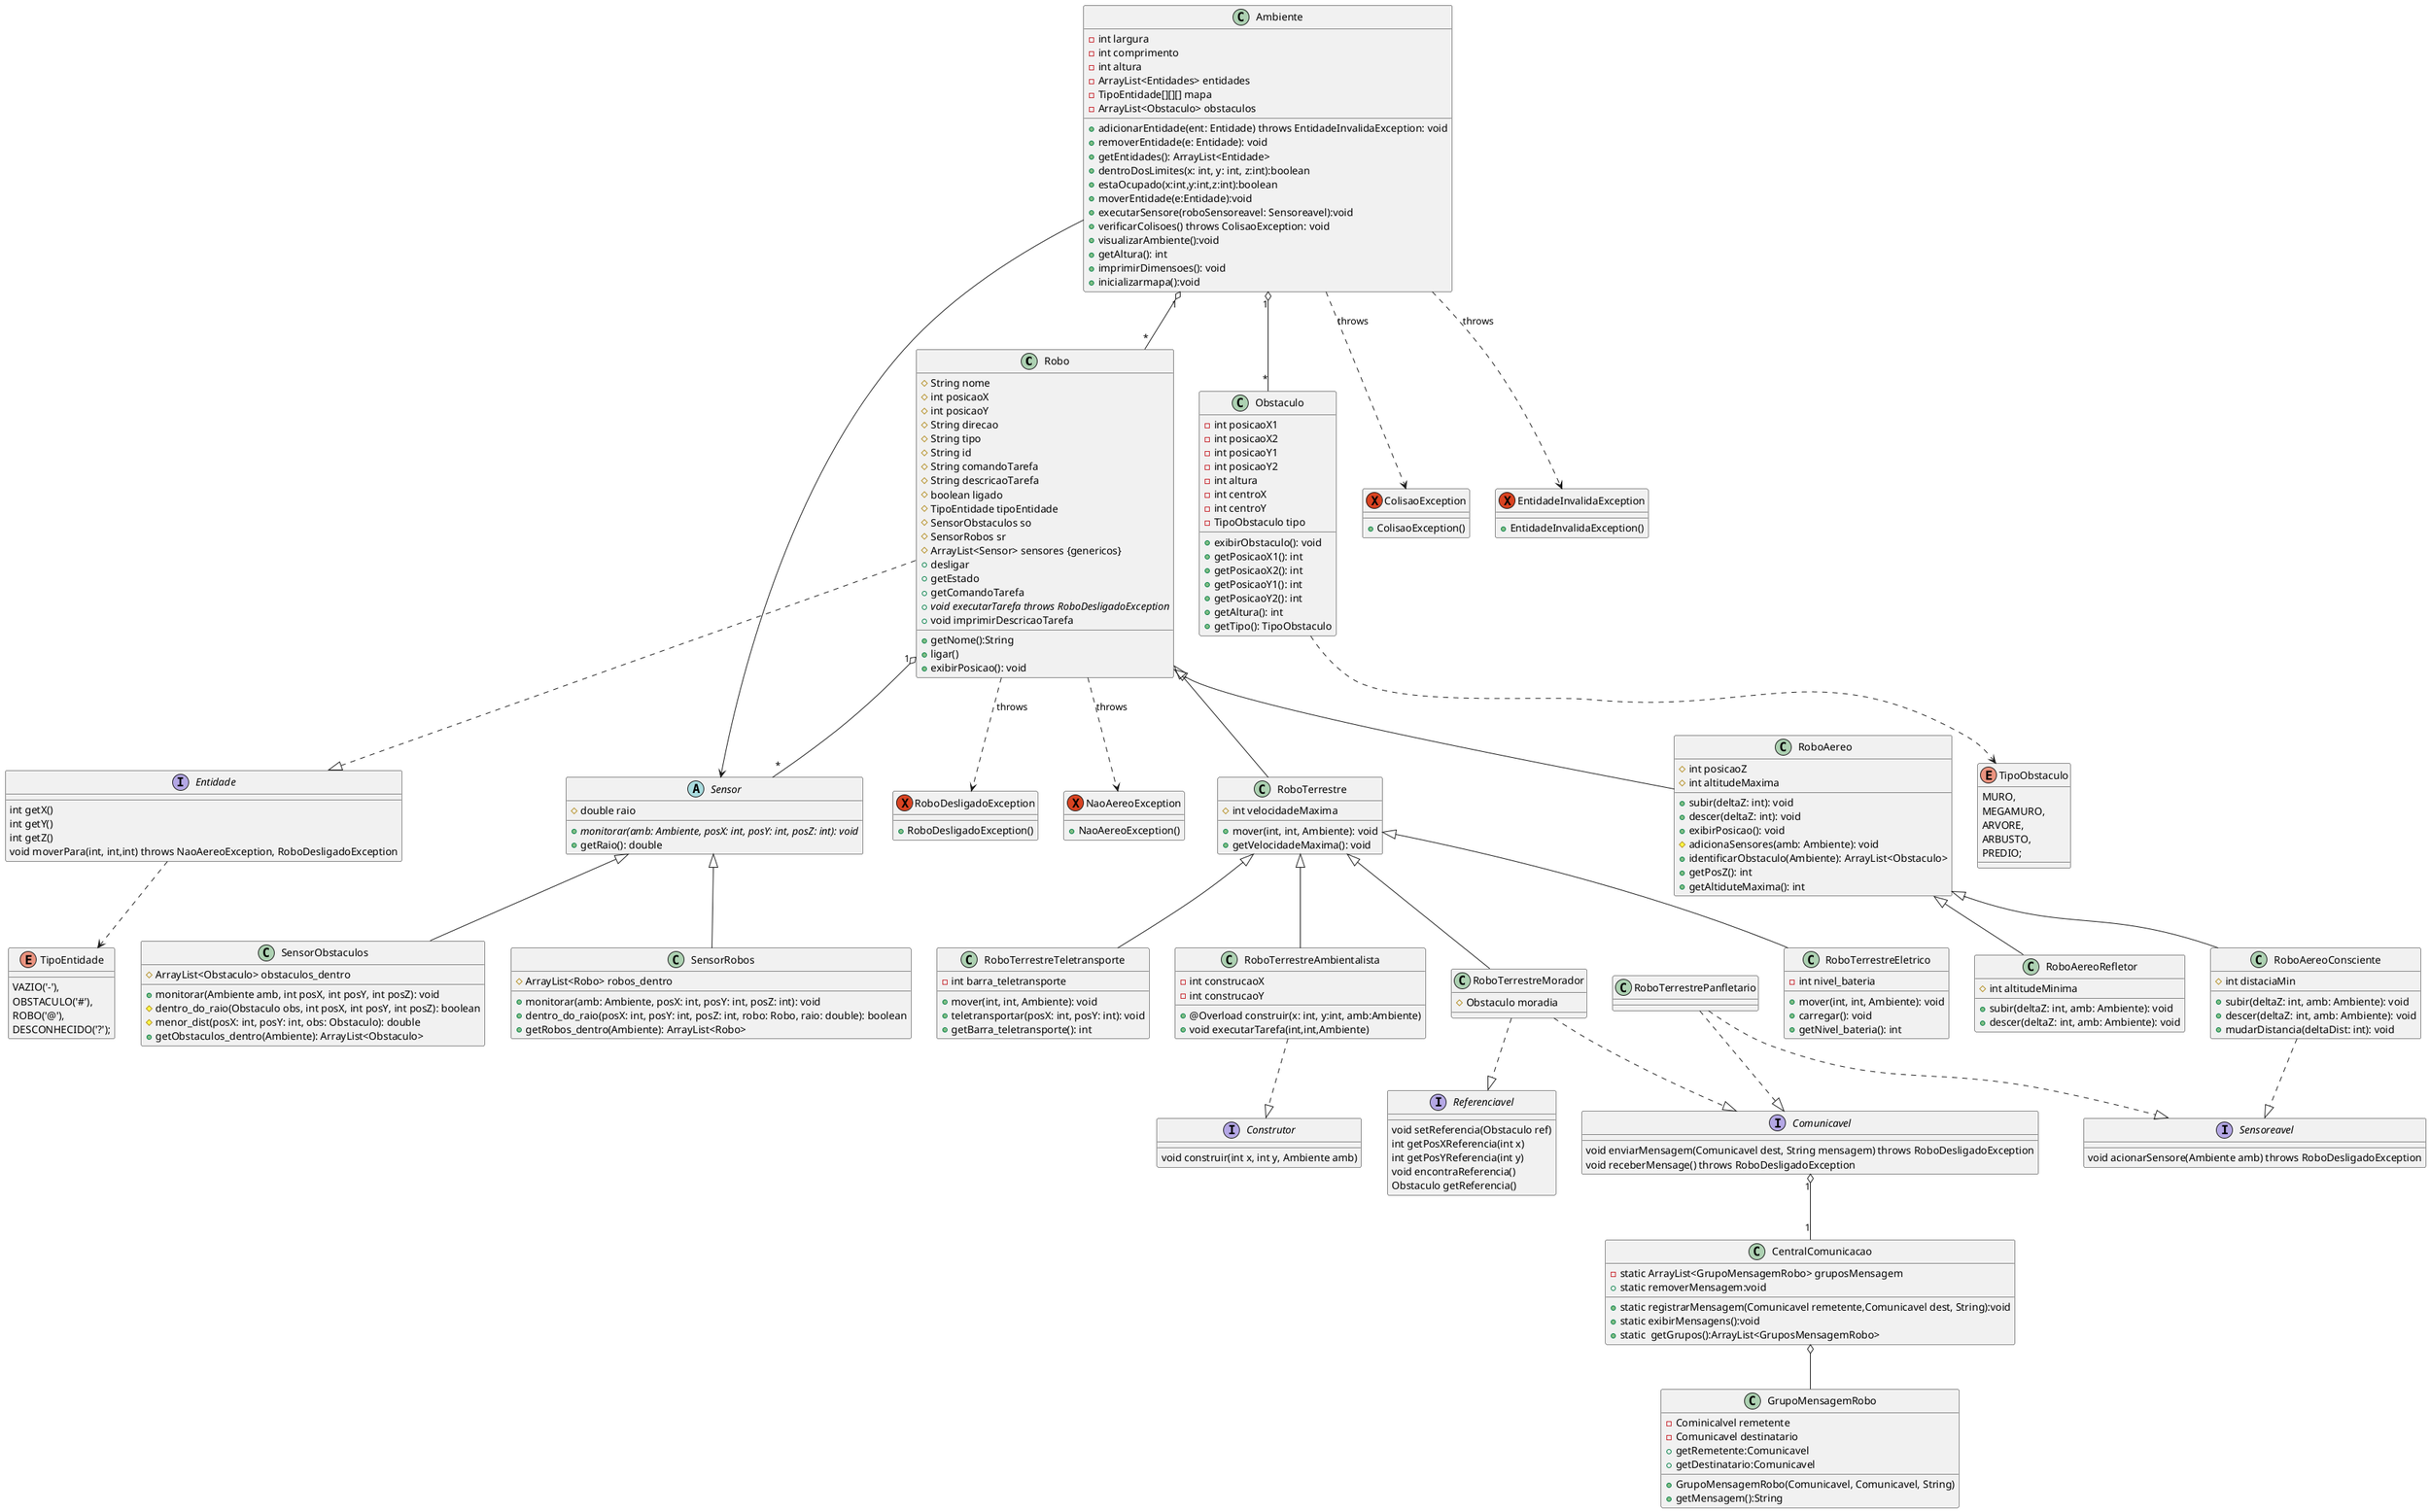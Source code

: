 @startuml
class Robo {
  #String nome
  #int posicaoX
  #int posicaoY
  #String direcao
  #String tipo
  #String id
  #String comandoTarefa
  #String descricaoTarefa
  #boolean ligado 
  #TipoEntidade tipoEntidade
  #SensorObstaculos so 
  #SensorRobos sr
  #ArrayList<Sensor> sensores {genericos}
  +getNome():String
  +ligar()
  +desligar
  +getEstado
  +getComandoTarefa
  +{abstract} void executarTarefa throws RoboDesligadoException
  +void imprimirDescricaoTarefa
  +exibirPosicao(): void
}
class RoboTerrestre {
    #int velocidadeMaxima
    +mover(int, int, Ambiente): void
    +getVelocidadeMaxima(): void
}
class RoboTerrestreEletrico {
    -int nivel_bateria
    +mover(int, int, Ambiente): void
    +carregar(): void
    +getNivel_bateria(): int
}
class RoboTerrestreTeletransporte {
    -int barra_teletransporte
    +mover(int, int, Ambiente): void
    +teletransportar(posX: int, posY: int): void
    +getBarra_teletransporte(): int
}
class RoboTerrestreAmbientalista {
    -int construcaoX
    -int construcaoY
    +@Overload construir(x: int, y:int, amb:Ambiente)
    +void executarTarefa(int,int,Ambiente)
}
class RoboTerrestreMorador {
    #Obstaculo moradia
}
class RoboTerrestrePanfletario {

}
class RoboAereo {
    #int posicaoZ
    #int altitudeMaxima
    +subir(deltaZ: int): void
    +descer(deltaZ: int): void
    +exibirPosicao(): void
    #adicionaSensores(amb: Ambiente): void
    +identificarObstaculo(Ambiente): ArrayList<Obstaculo>
    +getPosZ(): int
    +getAltiduteMaxima(): int
}
class RoboAereoConsciente {
    #int distaciaMin
    +subir(deltaZ: int, amb: Ambiente): void
    +descer(deltaZ: int, amb: Ambiente): void
    +mudarDistancia(deltaDist: int): void
}
class RoboAereoRefletor {
    #int altitudeMinima
    +subir(deltaZ: int, amb: Ambiente): void
    +descer(deltaZ: int, amb: Ambiente): void
}
abstract class Sensor {
    #double raio
    +{abstract} monitorar(amb: Ambiente, posX: int, posY: int, posZ: int): void
    +getRaio(): double
}
class SensorRobos {
    #ArrayList<Robo> robos_dentro
    +monitorar(amb: Ambiente, posX: int, posY: int, posZ: int): void
    +dentro_do_raio(posX: int, posY: int, posZ: int, robo: Robo, raio: double): boolean
    +getRobos_dentro(Ambiente): ArrayList<Robo>
}
class SensorObstaculos {
    #ArrayList<Obstaculo> obstaculos_dentro
    +monitorar(Ambiente amb, int posX, int posY, int posZ): void
    #dentro_do_raio(Obstaculo obs, int posX, int posY, int posZ): boolean
    #menor_dist(posX: int, posY: int, obs: Obstaculo): double
    +getObstaculos_dentro(Ambiente): ArrayList<Obstaculo>
}
class Ambiente {
   -int largura
   -int comprimento
   -int altura
   -ArrayList<Entidades> entidades
   -TipoEntidade[][][] mapa
   -ArrayList<Obstaculo> obstaculos
   +adicionarEntidade(ent: Entidade) throws EntidadeInvalidaException: void
   +removerEntidade(e: Entidade): void
   +getEntidades(): ArrayList<Entidade>
   +dentroDosLimites(x: int, y: int, z:int):boolean
   +estaOcupado(x:int,y:int,z:int):boolean
   +moverEntidade(e:Entidade):void
   +executarSensore(roboSensoreavel: Sensoreavel):void
   +verificarColisoes() throws ColisaoException: void
   +visualizarAmbiente():void
   +getAltura(): int
   +imprimirDimensoes(): void
   +inicializarmapa():void

}
class Obstaculo {
    -int posicaoX1
    -int posicaoX2
    -int posicaoY1
    -int posicaoY2
    -int altura
    -int centroX
    -int centroY 
    -TipoObstaculo tipo
    +exibirObstaculo(): void
    +getPosicaoX1(): int
    +getPosicaoX2(): int
    +getPosicaoY1(): int
    +getPosicaoY2(): int
    +getAltura(): int
    +getTipo(): TipoObstaculo
}
class CentralComunicacao {
    -static ArrayList<GrupoMensagemRobo> gruposMensagem
    +static registrarMensagem(Comunicavel remetente,Comunicavel dest, String):void
    +static exibirMensagens():void 
    +static  getGrupos():ArrayList<GruposMensagemRobo>
    +static removerMensagem:void 
}
class GrupoMensagemRobo {
    -Cominicalvel remetente
    -Comunicavel destinatario
    +GrupoMensagemRobo(Comunicavel, Comunicavel, String)
    +getRemetente:Comunicavel 
    +getDestinatario:Comunicavel 
    +getMensagem():String 
}
enum TipoObstaculo {
    MURO,
    MEGAMURO,
    ARVORE,
    ARBUSTO,
    PREDIO;
}
enum TipoEntidade{
    VAZIO('-'),
    OBSTACULO('#'),
    ROBO('@'),
    DESCONHECIDO('?');
}
interface Entidade {
    int getX()
    int getY()
    int getZ()
    void moverPara(int, int,int) throws NaoAereoException, RoboDesligadoException
}
interface Comunicavel {
    void enviarMensagem(Comunicavel dest, String mensagem) throws RoboDesligadoException
    void receberMensage() throws RoboDesligadoException
}
interface Sensoreavel {
    void acionarSensore(Ambiente amb) throws RoboDesligadoException
}
interface Construtor {
    void construir(int x, int y, Ambiente amb)
}
interface Referenciavel {
    void setReferencia(Obstaculo ref)
    int getPosXReferencia(int x)
    int getPosYReferencia(int y)
    void encontraReferencia()
    Obstaculo getReferencia()
}
exception ColisaoException {
    +ColisaoException()
}
exception RoboDesligadoException {
    +RoboDesligadoException()
}
exception NaoAereoException {
    +NaoAereoException()
}
exception EntidadeInvalidaException {
    +EntidadeInvalidaException()
}

Comunicavel "1" o-- "1" CentralComunicacao
CentralComunicacao o-- GrupoMensagemRobo
Ambiente ..> ColisaoException : «throws» 
Ambiente ..> EntidadeInvalidaException : «throws» 
Robo ..> NaoAereoException : «throws» 
Robo ..> RoboDesligadoException : «throws» 
RoboTerrestrePanfletario ..|> Comunicavel
RoboTerrestrePanfletario..|> Sensoreavel
RoboAereoConsciente ..|> Sensoreavel
RoboTerrestreMorador ..|> Referenciavel
RoboTerrestreMorador ..|> Comunicavel
RoboTerrestreAmbientalista ..|> Construtor
Robo ..|> Entidade
Sensor <|-- SensorObstaculos
Sensor <|-- SensorRobos
Ambiente --> Sensor
Ambiente "1" o-- "*" Robo
Ambiente "1" o-- "*" Obstaculo
Robo "1" o-- "*" Sensor
RoboAereo <|-- RoboAereoRefletor
RoboAereo <|-- RoboAereoConsciente
RoboTerrestre <|-- RoboTerrestreTeletransporte
RoboTerrestre <|-- RoboTerrestreEletrico
RoboTerrestre <|-- RoboTerrestreAmbientalista
RoboTerrestre <|-- RoboTerrestreMorador
Robo <|-- RoboAereo
Robo <|-- RoboTerrestre
Obstaculo ..> TipoObstaculo
Entidade ..>TipoEntidade
@enduml
